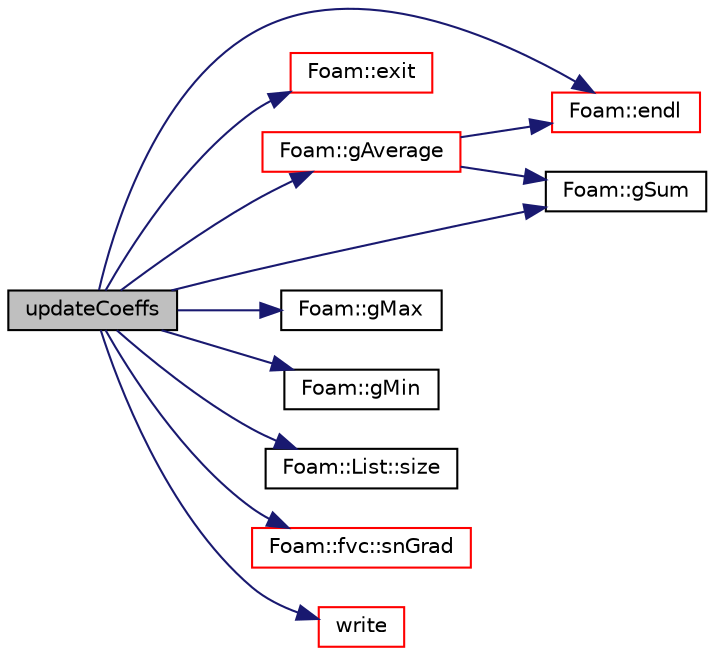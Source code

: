 digraph "updateCoeffs"
{
  bgcolor="transparent";
  edge [fontname="Helvetica",fontsize="10",labelfontname="Helvetica",labelfontsize="10"];
  node [fontname="Helvetica",fontsize="10",shape=record];
  rankdir="LR";
  Node414 [label="updateCoeffs",height=0.2,width=0.4,color="black", fillcolor="grey75", style="filled", fontcolor="black"];
  Node414 -> Node415 [color="midnightblue",fontsize="10",style="solid",fontname="Helvetica"];
  Node415 [label="Foam::endl",height=0.2,width=0.4,color="red",URL="$a21851.html#a2db8fe02a0d3909e9351bb4275b23ce4",tooltip="Add newline and flush stream. "];
  Node414 -> Node417 [color="midnightblue",fontsize="10",style="solid",fontname="Helvetica"];
  Node417 [label="Foam::exit",height=0.2,width=0.4,color="red",URL="$a21851.html#a06ca7250d8e89caf05243ec094843642"];
  Node414 -> Node464 [color="midnightblue",fontsize="10",style="solid",fontname="Helvetica"];
  Node464 [label="Foam::gAverage",height=0.2,width=0.4,color="red",URL="$a21851.html#ab45e56189711a2e5cdd381a0e2b6cc5c"];
  Node464 -> Node415 [color="midnightblue",fontsize="10",style="solid",fontname="Helvetica"];
  Node464 -> Node465 [color="midnightblue",fontsize="10",style="solid",fontname="Helvetica"];
  Node465 [label="Foam::gSum",height=0.2,width=0.4,color="black",URL="$a21851.html#a11b1ebb4c53ad062332767d75ca96328"];
  Node414 -> Node477 [color="midnightblue",fontsize="10",style="solid",fontname="Helvetica"];
  Node477 [label="Foam::gMax",height=0.2,width=0.4,color="black",URL="$a21851.html#ae8d631fb8e841947408bb711abfb1e67"];
  Node414 -> Node478 [color="midnightblue",fontsize="10",style="solid",fontname="Helvetica"];
  Node478 [label="Foam::gMin",height=0.2,width=0.4,color="black",URL="$a21851.html#aca330ee6cfe7d602300dbc5905f8c9f6"];
  Node414 -> Node465 [color="midnightblue",fontsize="10",style="solid",fontname="Helvetica"];
  Node414 -> Node469 [color="midnightblue",fontsize="10",style="solid",fontname="Helvetica"];
  Node469 [label="Foam::List::size",height=0.2,width=0.4,color="black",URL="$a26833.html#a8a5f6fa29bd4b500caf186f60245b384",tooltip="Override size to be inconsistent with allocated storage. "];
  Node414 -> Node479 [color="midnightblue",fontsize="10",style="solid",fontname="Helvetica"];
  Node479 [label="Foam::fvc::snGrad",height=0.2,width=0.4,color="red",URL="$a21861.html#a15da734ee906cb52cf17937ab84c41a0"];
  Node414 -> Node482 [color="midnightblue",fontsize="10",style="solid",fontname="Helvetica"];
  Node482 [label="write",height=0.2,width=0.4,color="red",URL="$a32001.html#a293fdfec8bdfbd5c3913ab4c9f3454ff",tooltip="Write. "];
}
